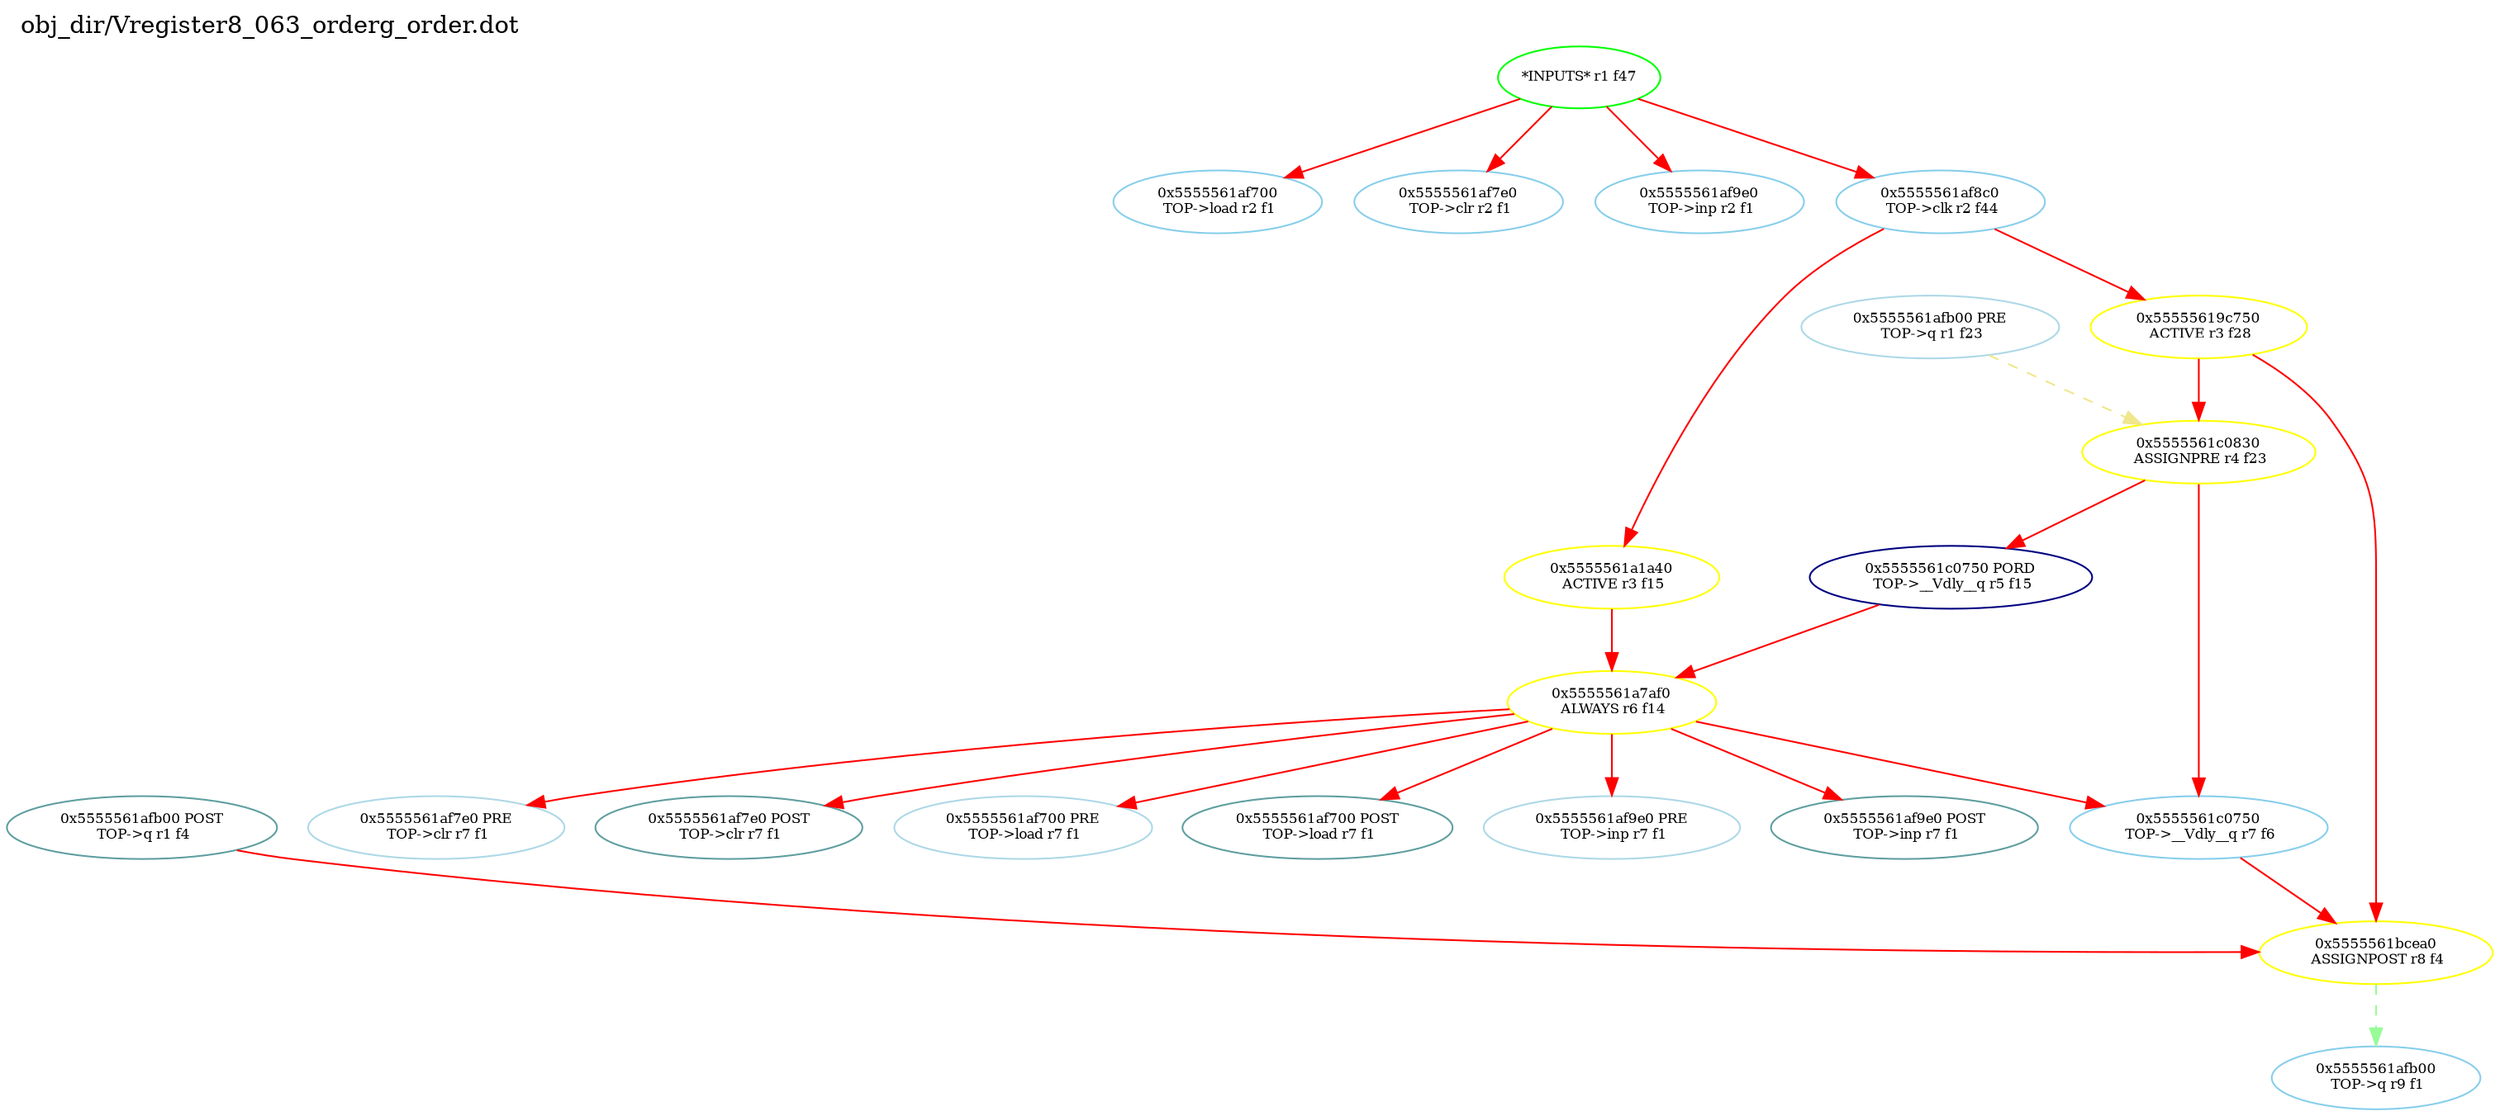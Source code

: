 digraph v3graph {
	graph	[label="obj_dir/Vregister8_063_orderg_order.dot",
		 labelloc=t, labeljust=l,
		 //size="7.5,10",
		 rankdir=TB];
	n0x5555561af540_0	[fontsize=8 label="0x5555561afb00 POST\n TOP->q r1 f4", color=CadetBlue];
	n0x5555561af540_1	[fontsize=8 label="0x5555561afb00 PRE\n TOP->q r1 f23", color=lightblue];
	n2	[fontsize=8 label="*INPUTS* r1 f47", color=green];
	n0x5555561af540_3	[fontsize=8 label="0x5555561af700\n TOP->load r2 f1", color=skyblue];
	n0x5555561af540_4	[fontsize=8 label="0x5555561af7e0\n TOP->clr r2 f1", color=skyblue];
	n0x5555561af540_5	[fontsize=8 label="0x5555561af9e0\n TOP->inp r2 f1", color=skyblue];
	n0x5555561af540_6	[fontsize=8 label="0x5555561af8c0\n TOP->clk r2 f44", color=skyblue];
	n0x5555561af540_7	[fontsize=8 label="0x5555561a1a40\n ACTIVE r3 f15", color=yellow];
	n0x5555561af540_8	[fontsize=8 label="0x55555619c750\n ACTIVE r3 f28", color=yellow];
	n0x5555561af540_9	[fontsize=8 label="0x5555561c0830\n ASSIGNPRE r4 f23", color=yellow];
	n0x5555561af540_10	[fontsize=8 label="0x5555561c0750 PORD\n TOP->__Vdly__q r5 f15", color=NavyBlue];
	n0x5555561af540_11	[fontsize=8 label="0x5555561a7af0\n ALWAYS r6 f14", color=yellow];
	n0x5555561af540_12	[fontsize=8 label="0x5555561af7e0 PRE\n TOP->clr r7 f1", color=lightblue];
	n0x5555561af540_13	[fontsize=8 label="0x5555561af7e0 POST\n TOP->clr r7 f1", color=CadetBlue];
	n0x5555561af540_14	[fontsize=8 label="0x5555561af700 PRE\n TOP->load r7 f1", color=lightblue];
	n0x5555561af540_15	[fontsize=8 label="0x5555561af700 POST\n TOP->load r7 f1", color=CadetBlue];
	n0x5555561af540_16	[fontsize=8 label="0x5555561af9e0 PRE\n TOP->inp r7 f1", color=lightblue];
	n0x5555561af540_17	[fontsize=8 label="0x5555561af9e0 POST\n TOP->inp r7 f1", color=CadetBlue];
	n0x5555561af540_18	[fontsize=8 label="0x5555561c0750\n TOP->__Vdly__q r7 f6", color=skyblue];
	n0x5555561af540_19	[fontsize=8 label="0x5555561bcea0\n ASSIGNPOST r8 f4", color=yellow];
	n0x5555561af540_20	[fontsize=8 label="0x5555561afb00\n TOP->q r9 f1", color=skyblue];
	n0x5555561af540_0 -> n0x5555561af540_19 [fontsize=8 label="" weight=2 color=red];
	n0x5555561af540_1 -> n0x5555561af540_9 [fontsize=8 label="" weight=3 color=khaki style=dashed];
	n2 -> n0x5555561af540_3 [fontsize=8 label="" weight=1 color=red];
	n2 -> n0x5555561af540_4 [fontsize=8 label="" weight=1 color=red];
	n2 -> n0x5555561af540_5 [fontsize=8 label="" weight=1 color=red];
	n2 -> n0x5555561af540_6 [fontsize=8 label="" weight=1 color=red];
	n0x5555561af540_6 -> n0x5555561af540_7 [fontsize=8 label="" weight=8 color=red];
	n0x5555561af540_6 -> n0x5555561af540_8 [fontsize=8 label="" weight=8 color=red];
	n0x5555561af540_7 -> n0x5555561af540_11 [fontsize=8 label="" weight=32 color=red];
	n0x5555561af540_8 -> n0x5555561af540_9 [fontsize=8 label="" weight=32 color=red];
	n0x5555561af540_8 -> n0x5555561af540_19 [fontsize=8 label="" weight=32 color=red];
	n0x5555561af540_9 -> n0x5555561af540_10 [fontsize=8 label="" weight=32 color=red];
	n0x5555561af540_9 -> n0x5555561af540_18 [fontsize=8 label="" weight=32 color=red];
	n0x5555561af540_10 -> n0x5555561af540_11 [fontsize=8 label="" weight=32 color=red];
	n0x5555561af540_11 -> n0x5555561af540_12 [fontsize=8 label="" weight=32 color=red];
	n0x5555561af540_11 -> n0x5555561af540_13 [fontsize=8 label="" weight=2 color=red];
	n0x5555561af540_11 -> n0x5555561af540_14 [fontsize=8 label="" weight=32 color=red];
	n0x5555561af540_11 -> n0x5555561af540_15 [fontsize=8 label="" weight=2 color=red];
	n0x5555561af540_11 -> n0x5555561af540_16 [fontsize=8 label="" weight=32 color=red];
	n0x5555561af540_11 -> n0x5555561af540_17 [fontsize=8 label="" weight=2 color=red];
	n0x5555561af540_11 -> n0x5555561af540_18 [fontsize=8 label="" weight=32 color=red];
	n0x5555561af540_18 -> n0x5555561af540_19 [fontsize=8 label="" weight=8 color=red];
	n0x5555561af540_19 -> n0x5555561af540_20 [fontsize=8 label="" weight=1 color=PaleGreen style=dashed];
}
